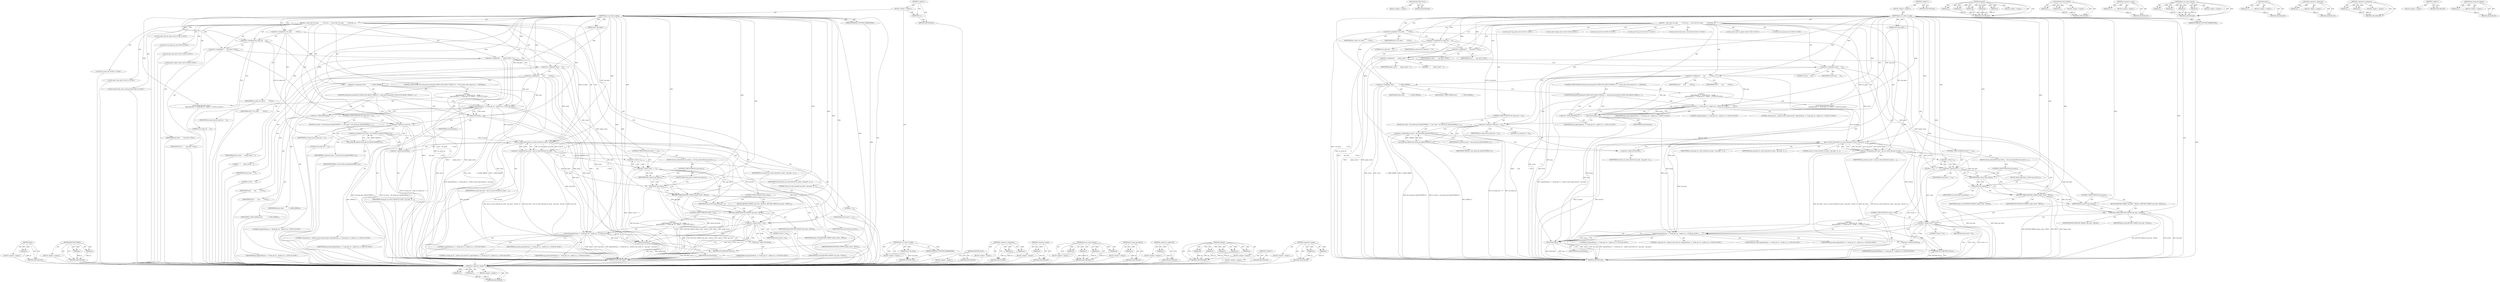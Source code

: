 digraph "&lt;operator&gt;.equals" {
vulnerable_154 [label=<(METHOD,&lt;operator&gt;.equals)>];
vulnerable_155 [label=<(PARAM,p1)>];
vulnerable_156 [label=<(PARAM,p2)>];
vulnerable_157 [label=<(BLOCK,&lt;empty&gt;,&lt;empty&gt;)>];
vulnerable_158 [label=<(METHOD_RETURN,ANY)>];
vulnerable_179 [label=<(METHOD,RETURN_NULL)>];
vulnerable_180 [label=<(BLOCK,&lt;empty&gt;,&lt;empty&gt;)>];
vulnerable_181 [label=<(METHOD_RETURN,ANY)>];
vulnerable_6 [label=<(METHOD,&lt;global&gt;)<SUB>1</SUB>>];
vulnerable_7 [label=<(BLOCK,&lt;empty&gt;,&lt;empty&gt;)<SUB>1</SUB>>];
vulnerable_8 [label=<(METHOD,get_icu_value_src_php)<SUB>1</SUB>>];
vulnerable_9 [label=<(PARAM,char* tag_name)<SUB>1</SUB>>];
vulnerable_10 [label=<(PARAM,INTERNAL_FUNCTION_PARAMETERS)<SUB>1</SUB>>];
vulnerable_11 [label=<(BLOCK,{
 
 	const char* loc_name        	= NULL;
	int...,{
 
 	const char* loc_name        	= NULL;
	int...)<SUB>2</SUB>>];
vulnerable_12 [label="<(LOCAL,const char* loc_name: char*)<SUB>4</SUB>>"];
vulnerable_13 [label=<(&lt;operator&gt;.assignment,* loc_name        	= NULL)<SUB>4</SUB>>];
vulnerable_14 [label=<(IDENTIFIER,loc_name,* loc_name        	= NULL)<SUB>4</SUB>>];
vulnerable_15 [label=<(IDENTIFIER,NULL,* loc_name        	= NULL)<SUB>4</SUB>>];
vulnerable_16 [label="<(LOCAL,int loc_name_len: int)<SUB>5</SUB>>"];
vulnerable_17 [label=<(&lt;operator&gt;.assignment,loc_name_len    	= 0)<SUB>5</SUB>>];
vulnerable_18 [label=<(IDENTIFIER,loc_name_len,loc_name_len    	= 0)<SUB>5</SUB>>];
vulnerable_19 [label=<(LITERAL,0,loc_name_len    	= 0)<SUB>5</SUB>>];
vulnerable_20 [label="<(LOCAL,char* tag_value: char*)<SUB>7</SUB>>"];
vulnerable_21 [label=<(&lt;operator&gt;.assignment,*       tag_value		= NULL)<SUB>7</SUB>>];
vulnerable_22 [label=<(IDENTIFIER,tag_value,*       tag_value		= NULL)<SUB>7</SUB>>];
vulnerable_23 [label=<(IDENTIFIER,NULL,*       tag_value		= NULL)<SUB>7</SUB>>];
vulnerable_24 [label="<(LOCAL,char* empty_result: char*)<SUB>8</SUB>>"];
vulnerable_25 [label=<(&lt;operator&gt;.assignment,*       empty_result	= &quot;&quot;)<SUB>8</SUB>>];
vulnerable_26 [label=<(IDENTIFIER,empty_result,*       empty_result	= &quot;&quot;)<SUB>8</SUB>>];
vulnerable_27 [label=<(LITERAL,&quot;&quot;,*       empty_result	= &quot;&quot;)<SUB>8</SUB>>];
vulnerable_28 [label="<(LOCAL,int result: int)<SUB>10</SUB>>"];
vulnerable_29 [label=<(&lt;operator&gt;.assignment,result    		= 0)<SUB>10</SUB>>];
vulnerable_30 [label=<(IDENTIFIER,result,result    		= 0)<SUB>10</SUB>>];
vulnerable_31 [label=<(LITERAL,0,result    		= 0)<SUB>10</SUB>>];
vulnerable_32 [label="<(LOCAL,char* msg: char*)<SUB>11</SUB>>"];
vulnerable_33 [label=<(&lt;operator&gt;.assignment,*       msg        		= NULL)<SUB>11</SUB>>];
vulnerable_34 [label=<(IDENTIFIER,msg,*       msg        		= NULL)<SUB>11</SUB>>];
vulnerable_35 [label=<(IDENTIFIER,NULL,*       msg        		= NULL)<SUB>11</SUB>>];
vulnerable_36 [label="<(LOCAL,UErrorCode status: UErrorCode)<SUB>13</SUB>>"];
vulnerable_37 [label=<(&lt;operator&gt;.assignment,status          	= U_ZERO_ERROR)<SUB>13</SUB>>];
vulnerable_38 [label=<(IDENTIFIER,status,status          	= U_ZERO_ERROR)<SUB>13</SUB>>];
vulnerable_39 [label=<(IDENTIFIER,U_ZERO_ERROR,status          	= U_ZERO_ERROR)<SUB>13</SUB>>];
vulnerable_40 [label=<(CONTROL_STRUCTURE,IF,if (zend_parse_parameters( ZEND_NUM_ARGS() TSRMLS_CC, &quot;s&quot;,
	&amp;loc_name ,&amp;loc_name_len ) == FAILURE))<SUB>17</SUB>>];
vulnerable_41 [label=<(UNKNOWN,zend_parse_parameters( ZEND_NUM_ARGS() TSRMLS_C...,zend_parse_parameters( ZEND_NUM_ARGS() TSRMLS_C...)<SUB>17</SUB>>];
vulnerable_42 [label="<(BLOCK,{
		spprintf(&amp;msg , 0, &quot;locale_get_%s : unable ...,{
		spprintf(&amp;msg , 0, &quot;locale_get_%s : unable ...)<SUB>18</SUB>>"];
vulnerable_43 [label="<(spprintf,spprintf(&amp;msg , 0, &quot;locale_get_%s : unable to p...)<SUB>19</SUB>>"];
vulnerable_44 [label=<(&lt;operator&gt;.addressOf,&amp;msg)<SUB>19</SUB>>];
vulnerable_45 [label="<(IDENTIFIER,msg,spprintf(&amp;msg , 0, &quot;locale_get_%s : unable to p...)<SUB>19</SUB>>"];
vulnerable_46 [label="<(LITERAL,0,spprintf(&amp;msg , 0, &quot;locale_get_%s : unable to p...)<SUB>19</SUB>>"];
vulnerable_47 [label="<(LITERAL,&quot;locale_get_%s : unable to parse input params&quot;,spprintf(&amp;msg , 0, &quot;locale_get_%s : unable to p...)<SUB>19</SUB>>"];
vulnerable_48 [label="<(IDENTIFIER,tag_name,spprintf(&amp;msg , 0, &quot;locale_get_%s : unable to p...)<SUB>19</SUB>>"];
vulnerable_49 [label=<(efree,efree(msg))<SUB>21</SUB>>];
vulnerable_50 [label=<(IDENTIFIER,msg,efree(msg))<SUB>21</SUB>>];
vulnerable_51 [label="<(IDENTIFIER,RETURN_FALSE,{
		spprintf(&amp;msg , 0, &quot;locale_get_%s : unable ...)<SUB>23</SUB>>"];
vulnerable_52 [label=<(CONTROL_STRUCTURE,IF,if (loc_name_len == 0))<SUB>26</SUB>>];
vulnerable_53 [label=<(&lt;operator&gt;.equals,loc_name_len == 0)<SUB>26</SUB>>];
vulnerable_54 [label=<(IDENTIFIER,loc_name_len,loc_name_len == 0)<SUB>26</SUB>>];
vulnerable_55 [label=<(LITERAL,0,loc_name_len == 0)<SUB>26</SUB>>];
vulnerable_56 [label=<(BLOCK,{
		loc_name = intl_locale_get_default(TSRMLS_C...,{
		loc_name = intl_locale_get_default(TSRMLS_C...)<SUB>26</SUB>>];
vulnerable_57 [label=<(&lt;operator&gt;.assignment,loc_name = intl_locale_get_default(TSRMLS_C))<SUB>27</SUB>>];
vulnerable_58 [label=<(IDENTIFIER,loc_name,loc_name = intl_locale_get_default(TSRMLS_C))<SUB>27</SUB>>];
vulnerable_59 [label=<(intl_locale_get_default,intl_locale_get_default(TSRMLS_C))<SUB>27</SUB>>];
vulnerable_60 [label=<(IDENTIFIER,TSRMLS_C,intl_locale_get_default(TSRMLS_C))<SUB>27</SUB>>];
vulnerable_61 [label=<(&lt;operator&gt;.assignment,tag_value = get_icu_value_internal( loc_name , ...)<SUB>31</SUB>>];
vulnerable_62 [label=<(IDENTIFIER,tag_value,tag_value = get_icu_value_internal( loc_name , ...)<SUB>31</SUB>>];
vulnerable_63 [label=<(get_icu_value_internal,get_icu_value_internal( loc_name , tag_name , &amp;...)<SUB>31</SUB>>];
vulnerable_64 [label=<(IDENTIFIER,loc_name,get_icu_value_internal( loc_name , tag_name , &amp;...)<SUB>31</SUB>>];
vulnerable_65 [label=<(IDENTIFIER,tag_name,get_icu_value_internal( loc_name , tag_name , &amp;...)<SUB>31</SUB>>];
vulnerable_66 [label=<(&lt;operator&gt;.addressOf,&amp;result)<SUB>31</SUB>>];
vulnerable_67 [label=<(IDENTIFIER,result,get_icu_value_internal( loc_name , tag_name , &amp;...)<SUB>31</SUB>>];
vulnerable_68 [label=<(LITERAL,0,get_icu_value_internal( loc_name , tag_name , &amp;...)<SUB>31</SUB>>];
vulnerable_69 [label=<(CONTROL_STRUCTURE,IF,if (result == -1))<SUB>34</SUB>>];
vulnerable_70 [label=<(&lt;operator&gt;.equals,result == -1)<SUB>34</SUB>>];
vulnerable_71 [label=<(IDENTIFIER,result,result == -1)<SUB>34</SUB>>];
vulnerable_72 [label=<(&lt;operator&gt;.minus,-1)<SUB>34</SUB>>];
vulnerable_73 [label=<(LITERAL,1,-1)<SUB>34</SUB>>];
vulnerable_74 [label=<(BLOCK,{
		if( tag_value){
			efree( tag_value);
		}
	...,{
		if( tag_value){
			efree( tag_value);
		}
	...)<SUB>34</SUB>>];
vulnerable_75 [label=<(CONTROL_STRUCTURE,IF,if (tag_value))<SUB>35</SUB>>];
vulnerable_76 [label=<(IDENTIFIER,tag_value,if (tag_value))<SUB>35</SUB>>];
vulnerable_77 [label=<(BLOCK,{
			efree( tag_value);
		},{
			efree( tag_value);
		})<SUB>35</SUB>>];
vulnerable_78 [label=<(efree,efree( tag_value))<SUB>36</SUB>>];
vulnerable_79 [label=<(IDENTIFIER,tag_value,efree( tag_value))<SUB>36</SUB>>];
vulnerable_80 [label=<(RETURN_STRING,RETURN_STRING( empty_result , TRUE))<SUB>38</SUB>>];
vulnerable_81 [label=<(IDENTIFIER,empty_result,RETURN_STRING( empty_result , TRUE))<SUB>38</SUB>>];
vulnerable_82 [label=<(IDENTIFIER,TRUE,RETURN_STRING( empty_result , TRUE))<SUB>38</SUB>>];
vulnerable_83 [label=<(CONTROL_STRUCTURE,IF,if (tag_value))<SUB>42</SUB>>];
vulnerable_84 [label=<(IDENTIFIER,tag_value,if (tag_value))<SUB>42</SUB>>];
vulnerable_85 [label=<(BLOCK,{
		RETURN_STRING( tag_value , FALSE);
	},{
		RETURN_STRING( tag_value , FALSE);
	})<SUB>42</SUB>>];
vulnerable_86 [label=<(RETURN_STRING,RETURN_STRING( tag_value , FALSE))<SUB>43</SUB>>];
vulnerable_87 [label=<(IDENTIFIER,tag_value,RETURN_STRING( tag_value , FALSE))<SUB>43</SUB>>];
vulnerable_88 [label=<(IDENTIFIER,FALSE,RETURN_STRING( tag_value , FALSE))<SUB>43</SUB>>];
vulnerable_89 [label=<(CONTROL_STRUCTURE,IF,if (result ==0))<SUB>47</SUB>>];
vulnerable_90 [label=<(&lt;operator&gt;.equals,result ==0)<SUB>47</SUB>>];
vulnerable_91 [label=<(IDENTIFIER,result,result ==0)<SUB>47</SUB>>];
vulnerable_92 [label=<(LITERAL,0,result ==0)<SUB>47</SUB>>];
vulnerable_93 [label="<(BLOCK,{
		spprintf(&amp;msg , 0, &quot;locale_get_%s : unable ...,{
		spprintf(&amp;msg , 0, &quot;locale_get_%s : unable ...)<SUB>47</SUB>>"];
vulnerable_94 [label="<(spprintf,spprintf(&amp;msg , 0, &quot;locale_get_%s : unable to g...)<SUB>48</SUB>>"];
vulnerable_95 [label=<(&lt;operator&gt;.addressOf,&amp;msg)<SUB>48</SUB>>];
vulnerable_96 [label="<(IDENTIFIER,msg,spprintf(&amp;msg , 0, &quot;locale_get_%s : unable to g...)<SUB>48</SUB>>"];
vulnerable_97 [label="<(LITERAL,0,spprintf(&amp;msg , 0, &quot;locale_get_%s : unable to g...)<SUB>48</SUB>>"];
vulnerable_98 [label="<(LITERAL,&quot;locale_get_%s : unable to get locale %s&quot;,spprintf(&amp;msg , 0, &quot;locale_get_%s : unable to g...)<SUB>48</SUB>>"];
vulnerable_99 [label="<(IDENTIFIER,tag_name,spprintf(&amp;msg , 0, &quot;locale_get_%s : unable to g...)<SUB>48</SUB>>"];
vulnerable_100 [label="<(IDENTIFIER,tag_name,spprintf(&amp;msg , 0, &quot;locale_get_%s : unable to g...)<SUB>48</SUB>>"];
vulnerable_101 [label=<(efree,efree(msg))<SUB>50</SUB>>];
vulnerable_102 [label=<(IDENTIFIER,msg,efree(msg))<SUB>50</SUB>>];
vulnerable_103 [label=<(RETURN_NULL,RETURN_NULL())<SUB>51</SUB>>];
vulnerable_104 [label=<(METHOD_RETURN,void)<SUB>1</SUB>>];
vulnerable_106 [label=<(METHOD_RETURN,ANY)<SUB>1</SUB>>];
vulnerable_138 [label=<(METHOD,spprintf)>];
vulnerable_139 [label=<(PARAM,p1)>];
vulnerable_140 [label=<(PARAM,p2)>];
vulnerable_141 [label=<(PARAM,p3)>];
vulnerable_142 [label=<(PARAM,p4)>];
vulnerable_143 [label=<(PARAM,p5)>];
vulnerable_144 [label=<(BLOCK,&lt;empty&gt;,&lt;empty&gt;)>];
vulnerable_145 [label=<(METHOD_RETURN,ANY)>];
vulnerable_174 [label=<(METHOD,RETURN_STRING)>];
vulnerable_175 [label=<(PARAM,p1)>];
vulnerable_176 [label=<(PARAM,p2)>];
vulnerable_177 [label=<(BLOCK,&lt;empty&gt;,&lt;empty&gt;)>];
vulnerable_178 [label=<(METHOD_RETURN,ANY)>];
vulnerable_170 [label=<(METHOD,&lt;operator&gt;.minus)>];
vulnerable_171 [label=<(PARAM,p1)>];
vulnerable_172 [label=<(BLOCK,&lt;empty&gt;,&lt;empty&gt;)>];
vulnerable_173 [label=<(METHOD_RETURN,ANY)>];
vulnerable_163 [label=<(METHOD,get_icu_value_internal)>];
vulnerable_164 [label=<(PARAM,p1)>];
vulnerable_165 [label=<(PARAM,p2)>];
vulnerable_166 [label=<(PARAM,p3)>];
vulnerable_167 [label=<(PARAM,p4)>];
vulnerable_168 [label=<(BLOCK,&lt;empty&gt;,&lt;empty&gt;)>];
vulnerable_169 [label=<(METHOD_RETURN,ANY)>];
vulnerable_150 [label=<(METHOD,efree)>];
vulnerable_151 [label=<(PARAM,p1)>];
vulnerable_152 [label=<(BLOCK,&lt;empty&gt;,&lt;empty&gt;)>];
vulnerable_153 [label=<(METHOD_RETURN,ANY)>];
vulnerable_146 [label=<(METHOD,&lt;operator&gt;.addressOf)>];
vulnerable_147 [label=<(PARAM,p1)>];
vulnerable_148 [label=<(BLOCK,&lt;empty&gt;,&lt;empty&gt;)>];
vulnerable_149 [label=<(METHOD_RETURN,ANY)>];
vulnerable_133 [label=<(METHOD,&lt;operator&gt;.assignment)>];
vulnerable_134 [label=<(PARAM,p1)>];
vulnerable_135 [label=<(PARAM,p2)>];
vulnerable_136 [label=<(BLOCK,&lt;empty&gt;,&lt;empty&gt;)>];
vulnerable_137 [label=<(METHOD_RETURN,ANY)>];
vulnerable_127 [label=<(METHOD,&lt;global&gt;)<SUB>1</SUB>>];
vulnerable_128 [label=<(BLOCK,&lt;empty&gt;,&lt;empty&gt;)>];
vulnerable_129 [label=<(METHOD_RETURN,ANY)>];
vulnerable_159 [label=<(METHOD,intl_locale_get_default)>];
vulnerable_160 [label=<(PARAM,p1)>];
vulnerable_161 [label=<(BLOCK,&lt;empty&gt;,&lt;empty&gt;)>];
vulnerable_162 [label=<(METHOD_RETURN,ANY)>];
fixed_157 [label=<(METHOD,efree)>];
fixed_158 [label=<(PARAM,p1)>];
fixed_159 [label=<(BLOCK,&lt;empty&gt;,&lt;empty&gt;)>];
fixed_160 [label=<(METHOD_RETURN,ANY)>];
fixed_181 [label=<(METHOD,RETURN_STRING)>];
fixed_182 [label=<(PARAM,p1)>];
fixed_183 [label=<(PARAM,p2)>];
fixed_184 [label=<(BLOCK,&lt;empty&gt;,&lt;empty&gt;)>];
fixed_185 [label=<(METHOD_RETURN,ANY)>];
fixed_6 [label=<(METHOD,&lt;global&gt;)<SUB>1</SUB>>];
fixed_7 [label=<(BLOCK,&lt;empty&gt;,&lt;empty&gt;)<SUB>1</SUB>>];
fixed_8 [label=<(METHOD,get_icu_value_src_php)<SUB>1</SUB>>];
fixed_9 [label=<(PARAM,char* tag_name)<SUB>1</SUB>>];
fixed_10 [label=<(PARAM,INTERNAL_FUNCTION_PARAMETERS)<SUB>1</SUB>>];
fixed_11 [label=<(BLOCK,&lt;empty&gt;,&lt;empty&gt;)>];
fixed_12 [label=<(METHOD_RETURN,void)<SUB>1</SUB>>];
fixed_14 [label=<(UNKNOWN,),))<SUB>1</SUB>>];
fixed_15 [label=<(METHOD,get_icu_value_src_php)<SUB>2</SUB>>];
fixed_16 [label=<(PARAM,char* tag_name)<SUB>2</SUB>>];
fixed_17 [label=<(PARAM,INTERNAL_FUNCTION_PARAMETERS)<SUB>2</SUB>>];
fixed_18 [label=<(BLOCK,{
 
 	const char* loc_name        	= NULL;
	int...,{
 
 	const char* loc_name        	= NULL;
	int...)<SUB>3</SUB>>];
fixed_19 [label="<(LOCAL,const char* loc_name: char*)<SUB>5</SUB>>"];
fixed_20 [label=<(&lt;operator&gt;.assignment,* loc_name        	= NULL)<SUB>5</SUB>>];
fixed_21 [label=<(IDENTIFIER,loc_name,* loc_name        	= NULL)<SUB>5</SUB>>];
fixed_22 [label=<(IDENTIFIER,NULL,* loc_name        	= NULL)<SUB>5</SUB>>];
fixed_23 [label="<(LOCAL,int loc_name_len: int)<SUB>6</SUB>>"];
fixed_24 [label=<(&lt;operator&gt;.assignment,loc_name_len    	= 0)<SUB>6</SUB>>];
fixed_25 [label=<(IDENTIFIER,loc_name_len,loc_name_len    	= 0)<SUB>6</SUB>>];
fixed_26 [label=<(LITERAL,0,loc_name_len    	= 0)<SUB>6</SUB>>];
fixed_27 [label="<(LOCAL,char* tag_value: char*)<SUB>8</SUB>>"];
fixed_28 [label=<(&lt;operator&gt;.assignment,*       tag_value		= NULL)<SUB>8</SUB>>];
fixed_29 [label=<(IDENTIFIER,tag_value,*       tag_value		= NULL)<SUB>8</SUB>>];
fixed_30 [label=<(IDENTIFIER,NULL,*       tag_value		= NULL)<SUB>8</SUB>>];
fixed_31 [label="<(LOCAL,char* empty_result: char*)<SUB>9</SUB>>"];
fixed_32 [label=<(&lt;operator&gt;.assignment,*       empty_result	= &quot;&quot;)<SUB>9</SUB>>];
fixed_33 [label=<(IDENTIFIER,empty_result,*       empty_result	= &quot;&quot;)<SUB>9</SUB>>];
fixed_34 [label=<(LITERAL,&quot;&quot;,*       empty_result	= &quot;&quot;)<SUB>9</SUB>>];
fixed_35 [label="<(LOCAL,int result: int)<SUB>11</SUB>>"];
fixed_36 [label=<(&lt;operator&gt;.assignment,result    		= 0)<SUB>11</SUB>>];
fixed_37 [label=<(IDENTIFIER,result,result    		= 0)<SUB>11</SUB>>];
fixed_38 [label=<(LITERAL,0,result    		= 0)<SUB>11</SUB>>];
fixed_39 [label="<(LOCAL,char* msg: char*)<SUB>12</SUB>>"];
fixed_40 [label=<(&lt;operator&gt;.assignment,*       msg        		= NULL)<SUB>12</SUB>>];
fixed_41 [label=<(IDENTIFIER,msg,*       msg        		= NULL)<SUB>12</SUB>>];
fixed_42 [label=<(IDENTIFIER,NULL,*       msg        		= NULL)<SUB>12</SUB>>];
fixed_43 [label="<(LOCAL,UErrorCode status: UErrorCode)<SUB>14</SUB>>"];
fixed_44 [label=<(&lt;operator&gt;.assignment,status          	= U_ZERO_ERROR)<SUB>14</SUB>>];
fixed_45 [label=<(IDENTIFIER,status,status          	= U_ZERO_ERROR)<SUB>14</SUB>>];
fixed_46 [label=<(IDENTIFIER,U_ZERO_ERROR,status          	= U_ZERO_ERROR)<SUB>14</SUB>>];
fixed_47 [label=<(CONTROL_STRUCTURE,IF,if (zend_parse_parameters( ZEND_NUM_ARGS() TSRMLS_CC, &quot;s&quot;,
	&amp;loc_name ,&amp;loc_name_len ) == FAILURE))<SUB>18</SUB>>];
fixed_48 [label=<(UNKNOWN,zend_parse_parameters( ZEND_NUM_ARGS() TSRMLS_C...,zend_parse_parameters( ZEND_NUM_ARGS() TSRMLS_C...)<SUB>18</SUB>>];
fixed_49 [label="<(BLOCK,{
		spprintf(&amp;msg , 0, &quot;locale_get_%s : unable ...,{
		spprintf(&amp;msg , 0, &quot;locale_get_%s : unable ...)<SUB>19</SUB>>"];
fixed_50 [label="<(spprintf,spprintf(&amp;msg , 0, &quot;locale_get_%s : unable to p...)<SUB>20</SUB>>"];
fixed_51 [label=<(&lt;operator&gt;.addressOf,&amp;msg)<SUB>20</SUB>>];
fixed_52 [label="<(IDENTIFIER,msg,spprintf(&amp;msg , 0, &quot;locale_get_%s : unable to p...)<SUB>20</SUB>>"];
fixed_53 [label="<(LITERAL,0,spprintf(&amp;msg , 0, &quot;locale_get_%s : unable to p...)<SUB>20</SUB>>"];
fixed_54 [label="<(LITERAL,&quot;locale_get_%s : unable to parse input params&quot;,spprintf(&amp;msg , 0, &quot;locale_get_%s : unable to p...)<SUB>20</SUB>>"];
fixed_55 [label="<(IDENTIFIER,tag_name,spprintf(&amp;msg , 0, &quot;locale_get_%s : unable to p...)<SUB>20</SUB>>"];
fixed_56 [label=<(efree,efree(msg))<SUB>22</SUB>>];
fixed_57 [label=<(IDENTIFIER,msg,efree(msg))<SUB>22</SUB>>];
fixed_58 [label="<(IDENTIFIER,RETURN_FALSE,{
		spprintf(&amp;msg , 0, &quot;locale_get_%s : unable ...)<SUB>24</SUB>>"];
fixed_59 [label=<(CONTROL_STRUCTURE,IF,if (loc_name_len == 0))<SUB>27</SUB>>];
fixed_60 [label=<(&lt;operator&gt;.equals,loc_name_len == 0)<SUB>27</SUB>>];
fixed_61 [label=<(IDENTIFIER,loc_name_len,loc_name_len == 0)<SUB>27</SUB>>];
fixed_62 [label=<(LITERAL,0,loc_name_len == 0)<SUB>27</SUB>>];
fixed_63 [label=<(BLOCK,{
		loc_name = intl_locale_get_default(TSRMLS_C...,{
		loc_name = intl_locale_get_default(TSRMLS_C...)<SUB>27</SUB>>];
fixed_64 [label=<(&lt;operator&gt;.assignment,loc_name = intl_locale_get_default(TSRMLS_C))<SUB>28</SUB>>];
fixed_65 [label=<(IDENTIFIER,loc_name,loc_name = intl_locale_get_default(TSRMLS_C))<SUB>28</SUB>>];
fixed_66 [label=<(intl_locale_get_default,intl_locale_get_default(TSRMLS_C))<SUB>28</SUB>>];
fixed_67 [label=<(IDENTIFIER,TSRMLS_C,intl_locale_get_default(TSRMLS_C))<SUB>28</SUB>>];
fixed_68 [label=<(&lt;operator&gt;.assignment,tag_value = get_icu_value_internal( loc_name , ...)<SUB>32</SUB>>];
fixed_69 [label=<(IDENTIFIER,tag_value,tag_value = get_icu_value_internal( loc_name , ...)<SUB>32</SUB>>];
fixed_70 [label=<(get_icu_value_internal,get_icu_value_internal( loc_name , tag_name , &amp;...)<SUB>32</SUB>>];
fixed_71 [label=<(IDENTIFIER,loc_name,get_icu_value_internal( loc_name , tag_name , &amp;...)<SUB>32</SUB>>];
fixed_72 [label=<(IDENTIFIER,tag_name,get_icu_value_internal( loc_name , tag_name , &amp;...)<SUB>32</SUB>>];
fixed_73 [label=<(&lt;operator&gt;.addressOf,&amp;result)<SUB>32</SUB>>];
fixed_74 [label=<(IDENTIFIER,result,get_icu_value_internal( loc_name , tag_name , &amp;...)<SUB>32</SUB>>];
fixed_75 [label=<(LITERAL,0,get_icu_value_internal( loc_name , tag_name , &amp;...)<SUB>32</SUB>>];
fixed_76 [label=<(CONTROL_STRUCTURE,IF,if (result == -1))<SUB>35</SUB>>];
fixed_77 [label=<(&lt;operator&gt;.equals,result == -1)<SUB>35</SUB>>];
fixed_78 [label=<(IDENTIFIER,result,result == -1)<SUB>35</SUB>>];
fixed_79 [label=<(&lt;operator&gt;.minus,-1)<SUB>35</SUB>>];
fixed_80 [label=<(LITERAL,1,-1)<SUB>35</SUB>>];
fixed_81 [label=<(BLOCK,{
		if( tag_value){
			efree( tag_value);
		}
	...,{
		if( tag_value){
			efree( tag_value);
		}
	...)<SUB>35</SUB>>];
fixed_82 [label=<(CONTROL_STRUCTURE,IF,if (tag_value))<SUB>36</SUB>>];
fixed_83 [label=<(IDENTIFIER,tag_value,if (tag_value))<SUB>36</SUB>>];
fixed_84 [label=<(BLOCK,{
			efree( tag_value);
		},{
			efree( tag_value);
		})<SUB>36</SUB>>];
fixed_85 [label=<(efree,efree( tag_value))<SUB>37</SUB>>];
fixed_86 [label=<(IDENTIFIER,tag_value,efree( tag_value))<SUB>37</SUB>>];
fixed_87 [label=<(RETURN_STRING,RETURN_STRING( empty_result , TRUE))<SUB>39</SUB>>];
fixed_88 [label=<(IDENTIFIER,empty_result,RETURN_STRING( empty_result , TRUE))<SUB>39</SUB>>];
fixed_89 [label=<(IDENTIFIER,TRUE,RETURN_STRING( empty_result , TRUE))<SUB>39</SUB>>];
fixed_90 [label=<(CONTROL_STRUCTURE,IF,if (tag_value))<SUB>43</SUB>>];
fixed_91 [label=<(IDENTIFIER,tag_value,if (tag_value))<SUB>43</SUB>>];
fixed_92 [label=<(BLOCK,{
		RETURN_STRING( tag_value , FALSE);
	},{
		RETURN_STRING( tag_value , FALSE);
	})<SUB>43</SUB>>];
fixed_93 [label=<(RETURN_STRING,RETURN_STRING( tag_value , FALSE))<SUB>44</SUB>>];
fixed_94 [label=<(IDENTIFIER,tag_value,RETURN_STRING( tag_value , FALSE))<SUB>44</SUB>>];
fixed_95 [label=<(IDENTIFIER,FALSE,RETURN_STRING( tag_value , FALSE))<SUB>44</SUB>>];
fixed_96 [label=<(CONTROL_STRUCTURE,IF,if (result ==0))<SUB>48</SUB>>];
fixed_97 [label=<(&lt;operator&gt;.equals,result ==0)<SUB>48</SUB>>];
fixed_98 [label=<(IDENTIFIER,result,result ==0)<SUB>48</SUB>>];
fixed_99 [label=<(LITERAL,0,result ==0)<SUB>48</SUB>>];
fixed_100 [label="<(BLOCK,{
		spprintf(&amp;msg , 0, &quot;locale_get_%s : unable ...,{
		spprintf(&amp;msg , 0, &quot;locale_get_%s : unable ...)<SUB>48</SUB>>"];
fixed_101 [label="<(spprintf,spprintf(&amp;msg , 0, &quot;locale_get_%s : unable to g...)<SUB>49</SUB>>"];
fixed_102 [label=<(&lt;operator&gt;.addressOf,&amp;msg)<SUB>49</SUB>>];
fixed_103 [label="<(IDENTIFIER,msg,spprintf(&amp;msg , 0, &quot;locale_get_%s : unable to g...)<SUB>49</SUB>>"];
fixed_104 [label="<(LITERAL,0,spprintf(&amp;msg , 0, &quot;locale_get_%s : unable to g...)<SUB>49</SUB>>"];
fixed_105 [label="<(LITERAL,&quot;locale_get_%s : unable to get locale %s&quot;,spprintf(&amp;msg , 0, &quot;locale_get_%s : unable to g...)<SUB>49</SUB>>"];
fixed_106 [label="<(IDENTIFIER,tag_name,spprintf(&amp;msg , 0, &quot;locale_get_%s : unable to g...)<SUB>49</SUB>>"];
fixed_107 [label="<(IDENTIFIER,tag_name,spprintf(&amp;msg , 0, &quot;locale_get_%s : unable to g...)<SUB>49</SUB>>"];
fixed_108 [label=<(efree,efree(msg))<SUB>51</SUB>>];
fixed_109 [label=<(IDENTIFIER,msg,efree(msg))<SUB>51</SUB>>];
fixed_110 [label=<(RETURN_NULL,RETURN_NULL())<SUB>52</SUB>>];
fixed_111 [label=<(METHOD_RETURN,void)<SUB>2</SUB>>];
fixed_113 [label=<(METHOD_RETURN,ANY)<SUB>1</SUB>>];
fixed_186 [label=<(METHOD,RETURN_NULL)>];
fixed_187 [label=<(BLOCK,&lt;empty&gt;,&lt;empty&gt;)>];
fixed_188 [label=<(METHOD_RETURN,ANY)>];
fixed_140 [label=<(METHOD,&lt;operator&gt;.assignment)>];
fixed_141 [label=<(PARAM,p1)>];
fixed_142 [label=<(PARAM,p2)>];
fixed_143 [label=<(BLOCK,&lt;empty&gt;,&lt;empty&gt;)>];
fixed_144 [label=<(METHOD_RETURN,ANY)>];
fixed_177 [label=<(METHOD,&lt;operator&gt;.minus)>];
fixed_178 [label=<(PARAM,p1)>];
fixed_179 [label=<(BLOCK,&lt;empty&gt;,&lt;empty&gt;)>];
fixed_180 [label=<(METHOD_RETURN,ANY)>];
fixed_170 [label=<(METHOD,get_icu_value_internal)>];
fixed_171 [label=<(PARAM,p1)>];
fixed_172 [label=<(PARAM,p2)>];
fixed_173 [label=<(PARAM,p3)>];
fixed_174 [label=<(PARAM,p4)>];
fixed_175 [label=<(BLOCK,&lt;empty&gt;,&lt;empty&gt;)>];
fixed_176 [label=<(METHOD_RETURN,ANY)>];
fixed_166 [label=<(METHOD,intl_locale_get_default)>];
fixed_167 [label=<(PARAM,p1)>];
fixed_168 [label=<(BLOCK,&lt;empty&gt;,&lt;empty&gt;)>];
fixed_169 [label=<(METHOD_RETURN,ANY)>];
fixed_153 [label=<(METHOD,&lt;operator&gt;.addressOf)>];
fixed_154 [label=<(PARAM,p1)>];
fixed_155 [label=<(BLOCK,&lt;empty&gt;,&lt;empty&gt;)>];
fixed_156 [label=<(METHOD_RETURN,ANY)>];
fixed_145 [label=<(METHOD,spprintf)>];
fixed_146 [label=<(PARAM,p1)>];
fixed_147 [label=<(PARAM,p2)>];
fixed_148 [label=<(PARAM,p3)>];
fixed_149 [label=<(PARAM,p4)>];
fixed_150 [label=<(PARAM,p5)>];
fixed_151 [label=<(BLOCK,&lt;empty&gt;,&lt;empty&gt;)>];
fixed_152 [label=<(METHOD_RETURN,ANY)>];
fixed_134 [label=<(METHOD,&lt;global&gt;)<SUB>1</SUB>>];
fixed_135 [label=<(BLOCK,&lt;empty&gt;,&lt;empty&gt;)>];
fixed_136 [label=<(METHOD_RETURN,ANY)>];
fixed_161 [label=<(METHOD,&lt;operator&gt;.equals)>];
fixed_162 [label=<(PARAM,p1)>];
fixed_163 [label=<(PARAM,p2)>];
fixed_164 [label=<(BLOCK,&lt;empty&gt;,&lt;empty&gt;)>];
fixed_165 [label=<(METHOD_RETURN,ANY)>];
vulnerable_154 -> vulnerable_155  [key=0, label="AST: "];
vulnerable_154 -> vulnerable_155  [key=1, label="DDG: "];
vulnerable_154 -> vulnerable_157  [key=0, label="AST: "];
vulnerable_154 -> vulnerable_156  [key=0, label="AST: "];
vulnerable_154 -> vulnerable_156  [key=1, label="DDG: "];
vulnerable_154 -> vulnerable_158  [key=0, label="AST: "];
vulnerable_154 -> vulnerable_158  [key=1, label="CFG: "];
vulnerable_155 -> vulnerable_158  [key=0, label="DDG: p1"];
vulnerable_156 -> vulnerable_158  [key=0, label="DDG: p2"];
vulnerable_179 -> vulnerable_180  [key=0, label="AST: "];
vulnerable_179 -> vulnerable_181  [key=0, label="AST: "];
vulnerable_179 -> vulnerable_181  [key=1, label="CFG: "];
vulnerable_6 -> vulnerable_7  [key=0, label="AST: "];
vulnerable_6 -> vulnerable_106  [key=0, label="AST: "];
vulnerable_6 -> vulnerable_106  [key=1, label="CFG: "];
vulnerable_7 -> vulnerable_8  [key=0, label="AST: "];
vulnerable_8 -> vulnerable_9  [key=0, label="AST: "];
vulnerable_8 -> vulnerable_9  [key=1, label="DDG: "];
vulnerable_8 -> vulnerable_10  [key=0, label="AST: "];
vulnerable_8 -> vulnerable_10  [key=1, label="DDG: "];
vulnerable_8 -> vulnerable_11  [key=0, label="AST: "];
vulnerable_8 -> vulnerable_104  [key=0, label="AST: "];
vulnerable_8 -> vulnerable_13  [key=0, label="CFG: "];
vulnerable_8 -> vulnerable_13  [key=1, label="DDG: "];
vulnerable_8 -> vulnerable_17  [key=0, label="DDG: "];
vulnerable_8 -> vulnerable_21  [key=0, label="DDG: "];
vulnerable_8 -> vulnerable_25  [key=0, label="DDG: "];
vulnerable_8 -> vulnerable_29  [key=0, label="DDG: "];
vulnerable_8 -> vulnerable_33  [key=0, label="DDG: "];
vulnerable_8 -> vulnerable_37  [key=0, label="DDG: "];
vulnerable_8 -> vulnerable_84  [key=0, label="DDG: "];
vulnerable_8 -> vulnerable_51  [key=0, label="DDG: "];
vulnerable_8 -> vulnerable_53  [key=0, label="DDG: "];
vulnerable_8 -> vulnerable_63  [key=0, label="DDG: "];
vulnerable_8 -> vulnerable_70  [key=0, label="DDG: "];
vulnerable_8 -> vulnerable_90  [key=0, label="DDG: "];
vulnerable_8 -> vulnerable_103  [key=0, label="DDG: "];
vulnerable_8 -> vulnerable_43  [key=0, label="DDG: "];
vulnerable_8 -> vulnerable_49  [key=0, label="DDG: "];
vulnerable_8 -> vulnerable_72  [key=0, label="DDG: "];
vulnerable_8 -> vulnerable_76  [key=0, label="DDG: "];
vulnerable_8 -> vulnerable_80  [key=0, label="DDG: "];
vulnerable_8 -> vulnerable_86  [key=0, label="DDG: "];
vulnerable_8 -> vulnerable_94  [key=0, label="DDG: "];
vulnerable_8 -> vulnerable_101  [key=0, label="DDG: "];
vulnerable_8 -> vulnerable_59  [key=0, label="DDG: "];
vulnerable_8 -> vulnerable_78  [key=0, label="DDG: "];
vulnerable_9 -> vulnerable_63  [key=0, label="DDG: tag_name"];
vulnerable_9 -> vulnerable_43  [key=0, label="DDG: tag_name"];
vulnerable_10 -> vulnerable_104  [key=0, label="DDG: "];
vulnerable_11 -> vulnerable_12  [key=0, label="AST: "];
vulnerable_11 -> vulnerable_13  [key=0, label="AST: "];
vulnerable_11 -> vulnerable_16  [key=0, label="AST: "];
vulnerable_11 -> vulnerable_17  [key=0, label="AST: "];
vulnerable_11 -> vulnerable_20  [key=0, label="AST: "];
vulnerable_11 -> vulnerable_21  [key=0, label="AST: "];
vulnerable_11 -> vulnerable_24  [key=0, label="AST: "];
vulnerable_11 -> vulnerable_25  [key=0, label="AST: "];
vulnerable_11 -> vulnerable_28  [key=0, label="AST: "];
vulnerable_11 -> vulnerable_29  [key=0, label="AST: "];
vulnerable_11 -> vulnerable_32  [key=0, label="AST: "];
vulnerable_11 -> vulnerable_33  [key=0, label="AST: "];
vulnerable_11 -> vulnerable_36  [key=0, label="AST: "];
vulnerable_11 -> vulnerable_37  [key=0, label="AST: "];
vulnerable_11 -> vulnerable_40  [key=0, label="AST: "];
vulnerable_11 -> vulnerable_52  [key=0, label="AST: "];
vulnerable_11 -> vulnerable_61  [key=0, label="AST: "];
vulnerable_11 -> vulnerable_69  [key=0, label="AST: "];
vulnerable_11 -> vulnerable_83  [key=0, label="AST: "];
vulnerable_11 -> vulnerable_89  [key=0, label="AST: "];
vulnerable_13 -> vulnerable_14  [key=0, label="AST: "];
vulnerable_13 -> vulnerable_15  [key=0, label="AST: "];
vulnerable_13 -> vulnerable_17  [key=0, label="CFG: "];
vulnerable_13 -> vulnerable_104  [key=0, label="DDG: * loc_name        	= NULL"];
vulnerable_13 -> vulnerable_63  [key=0, label="DDG: loc_name"];
vulnerable_17 -> vulnerable_18  [key=0, label="AST: "];
vulnerable_17 -> vulnerable_19  [key=0, label="AST: "];
vulnerable_17 -> vulnerable_21  [key=0, label="CFG: "];
vulnerable_17 -> vulnerable_104  [key=0, label="DDG: loc_name_len    	= 0"];
vulnerable_17 -> vulnerable_53  [key=0, label="DDG: loc_name_len"];
vulnerable_21 -> vulnerable_22  [key=0, label="AST: "];
vulnerable_21 -> vulnerable_23  [key=0, label="AST: "];
vulnerable_21 -> vulnerable_25  [key=0, label="CFG: "];
vulnerable_21 -> vulnerable_104  [key=0, label="DDG: *       tag_value		= NULL"];
vulnerable_25 -> vulnerable_26  [key=0, label="AST: "];
vulnerable_25 -> vulnerable_27  [key=0, label="AST: "];
vulnerable_25 -> vulnerable_29  [key=0, label="CFG: "];
vulnerable_25 -> vulnerable_104  [key=0, label="DDG: empty_result"];
vulnerable_25 -> vulnerable_104  [key=1, label="DDG: *       empty_result	= &quot;&quot;"];
vulnerable_25 -> vulnerable_80  [key=0, label="DDG: empty_result"];
vulnerable_29 -> vulnerable_30  [key=0, label="AST: "];
vulnerable_29 -> vulnerable_31  [key=0, label="AST: "];
vulnerable_29 -> vulnerable_33  [key=0, label="CFG: "];
vulnerable_29 -> vulnerable_104  [key=0, label="DDG: result    		= 0"];
vulnerable_29 -> vulnerable_63  [key=0, label="DDG: result"];
vulnerable_29 -> vulnerable_70  [key=0, label="DDG: result"];
vulnerable_33 -> vulnerable_34  [key=0, label="AST: "];
vulnerable_33 -> vulnerable_35  [key=0, label="AST: "];
vulnerable_33 -> vulnerable_37  [key=0, label="CFG: "];
vulnerable_33 -> vulnerable_104  [key=0, label="DDG: NULL"];
vulnerable_33 -> vulnerable_104  [key=1, label="DDG: *       msg        		= NULL"];
vulnerable_33 -> vulnerable_43  [key=0, label="DDG: msg"];
vulnerable_33 -> vulnerable_49  [key=0, label="DDG: msg"];
vulnerable_33 -> vulnerable_94  [key=0, label="DDG: msg"];
vulnerable_33 -> vulnerable_101  [key=0, label="DDG: msg"];
vulnerable_37 -> vulnerable_38  [key=0, label="AST: "];
vulnerable_37 -> vulnerable_39  [key=0, label="AST: "];
vulnerable_37 -> vulnerable_41  [key=0, label="CFG: "];
vulnerable_37 -> vulnerable_104  [key=0, label="DDG: status"];
vulnerable_37 -> vulnerable_104  [key=1, label="DDG: status          	= U_ZERO_ERROR"];
vulnerable_37 -> vulnerable_104  [key=2, label="DDG: U_ZERO_ERROR"];
vulnerable_40 -> vulnerable_41  [key=0, label="AST: "];
vulnerable_40 -> vulnerable_42  [key=0, label="AST: "];
vulnerable_41 -> vulnerable_44  [key=0, label="CFG: "];
vulnerable_41 -> vulnerable_44  [key=1, label="CDG: "];
vulnerable_41 -> vulnerable_53  [key=0, label="CFG: "];
vulnerable_41 -> vulnerable_49  [key=0, label="CDG: "];
vulnerable_41 -> vulnerable_43  [key=0, label="CDG: "];
vulnerable_42 -> vulnerable_43  [key=0, label="AST: "];
vulnerable_42 -> vulnerable_49  [key=0, label="AST: "];
vulnerable_42 -> vulnerable_51  [key=0, label="AST: "];
vulnerable_43 -> vulnerable_44  [key=0, label="AST: "];
vulnerable_43 -> vulnerable_46  [key=0, label="AST: "];
vulnerable_43 -> vulnerable_47  [key=0, label="AST: "];
vulnerable_43 -> vulnerable_48  [key=0, label="AST: "];
vulnerable_43 -> vulnerable_49  [key=0, label="CFG: "];
vulnerable_43 -> vulnerable_49  [key=1, label="DDG: &amp;msg"];
vulnerable_43 -> vulnerable_104  [key=0, label="DDG: spprintf(&amp;msg , 0, &quot;locale_get_%s : unable to parse input params&quot;, tag_name )"];
vulnerable_43 -> vulnerable_63  [key=0, label="DDG: tag_name"];
vulnerable_43 -> vulnerable_94  [key=0, label="DDG: &amp;msg"];
vulnerable_43 -> vulnerable_101  [key=0, label="DDG: &amp;msg"];
vulnerable_44 -> vulnerable_45  [key=0, label="AST: "];
vulnerable_44 -> vulnerable_43  [key=0, label="CFG: "];
vulnerable_49 -> vulnerable_50  [key=0, label="AST: "];
vulnerable_49 -> vulnerable_53  [key=0, label="CFG: "];
vulnerable_49 -> vulnerable_94  [key=0, label="DDG: msg"];
vulnerable_49 -> vulnerable_101  [key=0, label="DDG: msg"];
vulnerable_52 -> vulnerable_53  [key=0, label="AST: "];
vulnerable_52 -> vulnerable_56  [key=0, label="AST: "];
vulnerable_53 -> vulnerable_54  [key=0, label="AST: "];
vulnerable_53 -> vulnerable_55  [key=0, label="AST: "];
vulnerable_53 -> vulnerable_59  [key=0, label="CFG: "];
vulnerable_53 -> vulnerable_59  [key=1, label="CDG: "];
vulnerable_53 -> vulnerable_66  [key=0, label="CFG: "];
vulnerable_53 -> vulnerable_104  [key=0, label="DDG: loc_name_len"];
vulnerable_53 -> vulnerable_104  [key=1, label="DDG: loc_name_len == 0"];
vulnerable_53 -> vulnerable_57  [key=0, label="CDG: "];
vulnerable_56 -> vulnerable_57  [key=0, label="AST: "];
vulnerable_57 -> vulnerable_58  [key=0, label="AST: "];
vulnerable_57 -> vulnerable_59  [key=0, label="AST: "];
vulnerable_57 -> vulnerable_66  [key=0, label="CFG: "];
vulnerable_57 -> vulnerable_104  [key=0, label="DDG: intl_locale_get_default(TSRMLS_C)"];
vulnerable_57 -> vulnerable_104  [key=1, label="DDG: loc_name = intl_locale_get_default(TSRMLS_C)"];
vulnerable_57 -> vulnerable_63  [key=0, label="DDG: loc_name"];
vulnerable_59 -> vulnerable_60  [key=0, label="AST: "];
vulnerable_59 -> vulnerable_57  [key=0, label="CFG: "];
vulnerable_59 -> vulnerable_57  [key=1, label="DDG: TSRMLS_C"];
vulnerable_59 -> vulnerable_104  [key=0, label="DDG: TSRMLS_C"];
vulnerable_61 -> vulnerable_62  [key=0, label="AST: "];
vulnerable_61 -> vulnerable_63  [key=0, label="AST: "];
vulnerable_61 -> vulnerable_72  [key=0, label="CFG: "];
vulnerable_61 -> vulnerable_104  [key=0, label="DDG: tag_value"];
vulnerable_61 -> vulnerable_104  [key=1, label="DDG: get_icu_value_internal( loc_name , tag_name , &amp;result ,0)"];
vulnerable_61 -> vulnerable_104  [key=2, label="DDG: tag_value = get_icu_value_internal( loc_name , tag_name , &amp;result ,0)"];
vulnerable_61 -> vulnerable_86  [key=0, label="DDG: tag_value"];
vulnerable_61 -> vulnerable_78  [key=0, label="DDG: tag_value"];
vulnerable_63 -> vulnerable_64  [key=0, label="AST: "];
vulnerable_63 -> vulnerable_65  [key=0, label="AST: "];
vulnerable_63 -> vulnerable_66  [key=0, label="AST: "];
vulnerable_63 -> vulnerable_68  [key=0, label="AST: "];
vulnerable_63 -> vulnerable_61  [key=0, label="CFG: "];
vulnerable_63 -> vulnerable_61  [key=1, label="DDG: loc_name"];
vulnerable_63 -> vulnerable_61  [key=2, label="DDG: tag_name"];
vulnerable_63 -> vulnerable_61  [key=3, label="DDG: &amp;result"];
vulnerable_63 -> vulnerable_61  [key=4, label="DDG: 0"];
vulnerable_63 -> vulnerable_104  [key=0, label="DDG: loc_name"];
vulnerable_63 -> vulnerable_104  [key=1, label="DDG: &amp;result"];
vulnerable_63 -> vulnerable_70  [key=0, label="DDG: &amp;result"];
vulnerable_63 -> vulnerable_90  [key=0, label="DDG: &amp;result"];
vulnerable_63 -> vulnerable_94  [key=0, label="DDG: tag_name"];
vulnerable_66 -> vulnerable_67  [key=0, label="AST: "];
vulnerable_66 -> vulnerable_63  [key=0, label="CFG: "];
vulnerable_69 -> vulnerable_70  [key=0, label="AST: "];
vulnerable_69 -> vulnerable_74  [key=0, label="AST: "];
vulnerable_70 -> vulnerable_71  [key=0, label="AST: "];
vulnerable_70 -> vulnerable_72  [key=0, label="AST: "];
vulnerable_70 -> vulnerable_76  [key=0, label="CFG: "];
vulnerable_70 -> vulnerable_76  [key=1, label="CDG: "];
vulnerable_70 -> vulnerable_84  [key=0, label="CFG: "];
vulnerable_70 -> vulnerable_104  [key=0, label="DDG: -1"];
vulnerable_70 -> vulnerable_104  [key=1, label="DDG: result == -1"];
vulnerable_70 -> vulnerable_90  [key=0, label="DDG: result"];
vulnerable_70 -> vulnerable_80  [key=0, label="CDG: "];
vulnerable_72 -> vulnerable_73  [key=0, label="AST: "];
vulnerable_72 -> vulnerable_70  [key=0, label="CFG: "];
vulnerable_72 -> vulnerable_70  [key=1, label="DDG: 1"];
vulnerable_74 -> vulnerable_75  [key=0, label="AST: "];
vulnerable_74 -> vulnerable_80  [key=0, label="AST: "];
vulnerable_75 -> vulnerable_76  [key=0, label="AST: "];
vulnerable_75 -> vulnerable_77  [key=0, label="AST: "];
vulnerable_76 -> vulnerable_78  [key=0, label="CFG: "];
vulnerable_76 -> vulnerable_78  [key=1, label="CDG: "];
vulnerable_76 -> vulnerable_80  [key=0, label="CFG: "];
vulnerable_77 -> vulnerable_78  [key=0, label="AST: "];
vulnerable_78 -> vulnerable_79  [key=0, label="AST: "];
vulnerable_78 -> vulnerable_80  [key=0, label="CFG: "];
vulnerable_78 -> vulnerable_104  [key=0, label="DDG: tag_value"];
vulnerable_78 -> vulnerable_104  [key=1, label="DDG: efree( tag_value)"];
vulnerable_78 -> vulnerable_86  [key=0, label="DDG: tag_value"];
vulnerable_80 -> vulnerable_81  [key=0, label="AST: "];
vulnerable_80 -> vulnerable_82  [key=0, label="AST: "];
vulnerable_80 -> vulnerable_84  [key=0, label="CFG: "];
vulnerable_80 -> vulnerable_104  [key=0, label="DDG: empty_result"];
vulnerable_80 -> vulnerable_104  [key=1, label="DDG: RETURN_STRING( empty_result , TRUE)"];
vulnerable_80 -> vulnerable_104  [key=2, label="DDG: TRUE"];
vulnerable_83 -> vulnerable_84  [key=0, label="AST: "];
vulnerable_83 -> vulnerable_85  [key=0, label="AST: "];
vulnerable_84 -> vulnerable_86  [key=0, label="CFG: "];
vulnerable_84 -> vulnerable_86  [key=1, label="CDG: "];
vulnerable_84 -> vulnerable_90  [key=0, label="CFG: "];
vulnerable_85 -> vulnerable_86  [key=0, label="AST: "];
vulnerable_86 -> vulnerable_87  [key=0, label="AST: "];
vulnerable_86 -> vulnerable_88  [key=0, label="AST: "];
vulnerable_86 -> vulnerable_90  [key=0, label="CFG: "];
vulnerable_86 -> vulnerable_104  [key=0, label="DDG: tag_value"];
vulnerable_86 -> vulnerable_104  [key=1, label="DDG: RETURN_STRING( tag_value , FALSE)"];
vulnerable_86 -> vulnerable_104  [key=2, label="DDG: FALSE"];
vulnerable_89 -> vulnerable_90  [key=0, label="AST: "];
vulnerable_89 -> vulnerable_93  [key=0, label="AST: "];
vulnerable_90 -> vulnerable_91  [key=0, label="AST: "];
vulnerable_90 -> vulnerable_92  [key=0, label="AST: "];
vulnerable_90 -> vulnerable_104  [key=0, label="CFG: "];
vulnerable_90 -> vulnerable_104  [key=1, label="DDG: result"];
vulnerable_90 -> vulnerable_104  [key=2, label="DDG: result ==0"];
vulnerable_90 -> vulnerable_95  [key=0, label="CFG: "];
vulnerable_90 -> vulnerable_95  [key=1, label="CDG: "];
vulnerable_90 -> vulnerable_94  [key=0, label="CDG: "];
vulnerable_90 -> vulnerable_103  [key=0, label="CDG: "];
vulnerable_90 -> vulnerable_101  [key=0, label="CDG: "];
vulnerable_93 -> vulnerable_94  [key=0, label="AST: "];
vulnerable_93 -> vulnerable_101  [key=0, label="AST: "];
vulnerable_93 -> vulnerable_103  [key=0, label="AST: "];
vulnerable_94 -> vulnerable_95  [key=0, label="AST: "];
vulnerable_94 -> vulnerable_97  [key=0, label="AST: "];
vulnerable_94 -> vulnerable_98  [key=0, label="AST: "];
vulnerable_94 -> vulnerable_99  [key=0, label="AST: "];
vulnerable_94 -> vulnerable_100  [key=0, label="AST: "];
vulnerable_94 -> vulnerable_101  [key=0, label="CFG: "];
vulnerable_94 -> vulnerable_101  [key=1, label="DDG: &amp;msg"];
vulnerable_94 -> vulnerable_104  [key=0, label="DDG: &amp;msg"];
vulnerable_94 -> vulnerable_104  [key=1, label="DDG: tag_name"];
vulnerable_94 -> vulnerable_104  [key=2, label="DDG: spprintf(&amp;msg , 0, &quot;locale_get_%s : unable to get locale %s&quot;, tag_name , tag_name )"];
vulnerable_95 -> vulnerable_96  [key=0, label="AST: "];
vulnerable_95 -> vulnerable_94  [key=0, label="CFG: "];
vulnerable_101 -> vulnerable_102  [key=0, label="AST: "];
vulnerable_101 -> vulnerable_103  [key=0, label="CFG: "];
vulnerable_101 -> vulnerable_104  [key=0, label="DDG: msg"];
vulnerable_101 -> vulnerable_104  [key=1, label="DDG: efree(msg)"];
vulnerable_103 -> vulnerable_104  [key=0, label="CFG: "];
vulnerable_103 -> vulnerable_104  [key=1, label="DDG: RETURN_NULL()"];
vulnerable_138 -> vulnerable_139  [key=0, label="AST: "];
vulnerable_138 -> vulnerable_139  [key=1, label="DDG: "];
vulnerable_138 -> vulnerable_144  [key=0, label="AST: "];
vulnerable_138 -> vulnerable_140  [key=0, label="AST: "];
vulnerable_138 -> vulnerable_140  [key=1, label="DDG: "];
vulnerable_138 -> vulnerable_145  [key=0, label="AST: "];
vulnerable_138 -> vulnerable_145  [key=1, label="CFG: "];
vulnerable_138 -> vulnerable_141  [key=0, label="AST: "];
vulnerable_138 -> vulnerable_141  [key=1, label="DDG: "];
vulnerable_138 -> vulnerable_142  [key=0, label="AST: "];
vulnerable_138 -> vulnerable_142  [key=1, label="DDG: "];
vulnerable_138 -> vulnerable_143  [key=0, label="AST: "];
vulnerable_138 -> vulnerable_143  [key=1, label="DDG: "];
vulnerable_139 -> vulnerable_145  [key=0, label="DDG: p1"];
vulnerable_140 -> vulnerable_145  [key=0, label="DDG: p2"];
vulnerable_141 -> vulnerable_145  [key=0, label="DDG: p3"];
vulnerable_142 -> vulnerable_145  [key=0, label="DDG: p4"];
vulnerable_143 -> vulnerable_145  [key=0, label="DDG: p5"];
vulnerable_174 -> vulnerable_175  [key=0, label="AST: "];
vulnerable_174 -> vulnerable_175  [key=1, label="DDG: "];
vulnerable_174 -> vulnerable_177  [key=0, label="AST: "];
vulnerable_174 -> vulnerable_176  [key=0, label="AST: "];
vulnerable_174 -> vulnerable_176  [key=1, label="DDG: "];
vulnerable_174 -> vulnerable_178  [key=0, label="AST: "];
vulnerable_174 -> vulnerable_178  [key=1, label="CFG: "];
vulnerable_175 -> vulnerable_178  [key=0, label="DDG: p1"];
vulnerable_176 -> vulnerable_178  [key=0, label="DDG: p2"];
vulnerable_170 -> vulnerable_171  [key=0, label="AST: "];
vulnerable_170 -> vulnerable_171  [key=1, label="DDG: "];
vulnerable_170 -> vulnerable_172  [key=0, label="AST: "];
vulnerable_170 -> vulnerable_173  [key=0, label="AST: "];
vulnerable_170 -> vulnerable_173  [key=1, label="CFG: "];
vulnerable_171 -> vulnerable_173  [key=0, label="DDG: p1"];
vulnerable_163 -> vulnerable_164  [key=0, label="AST: "];
vulnerable_163 -> vulnerable_164  [key=1, label="DDG: "];
vulnerable_163 -> vulnerable_168  [key=0, label="AST: "];
vulnerable_163 -> vulnerable_165  [key=0, label="AST: "];
vulnerable_163 -> vulnerable_165  [key=1, label="DDG: "];
vulnerable_163 -> vulnerable_169  [key=0, label="AST: "];
vulnerable_163 -> vulnerable_169  [key=1, label="CFG: "];
vulnerable_163 -> vulnerable_166  [key=0, label="AST: "];
vulnerable_163 -> vulnerable_166  [key=1, label="DDG: "];
vulnerable_163 -> vulnerable_167  [key=0, label="AST: "];
vulnerable_163 -> vulnerable_167  [key=1, label="DDG: "];
vulnerable_164 -> vulnerable_169  [key=0, label="DDG: p1"];
vulnerable_165 -> vulnerable_169  [key=0, label="DDG: p2"];
vulnerable_166 -> vulnerable_169  [key=0, label="DDG: p3"];
vulnerable_167 -> vulnerable_169  [key=0, label="DDG: p4"];
vulnerable_150 -> vulnerable_151  [key=0, label="AST: "];
vulnerable_150 -> vulnerable_151  [key=1, label="DDG: "];
vulnerable_150 -> vulnerable_152  [key=0, label="AST: "];
vulnerable_150 -> vulnerable_153  [key=0, label="AST: "];
vulnerable_150 -> vulnerable_153  [key=1, label="CFG: "];
vulnerable_151 -> vulnerable_153  [key=0, label="DDG: p1"];
vulnerable_146 -> vulnerable_147  [key=0, label="AST: "];
vulnerable_146 -> vulnerable_147  [key=1, label="DDG: "];
vulnerable_146 -> vulnerable_148  [key=0, label="AST: "];
vulnerable_146 -> vulnerable_149  [key=0, label="AST: "];
vulnerable_146 -> vulnerable_149  [key=1, label="CFG: "];
vulnerable_147 -> vulnerable_149  [key=0, label="DDG: p1"];
vulnerable_133 -> vulnerable_134  [key=0, label="AST: "];
vulnerable_133 -> vulnerable_134  [key=1, label="DDG: "];
vulnerable_133 -> vulnerable_136  [key=0, label="AST: "];
vulnerable_133 -> vulnerable_135  [key=0, label="AST: "];
vulnerable_133 -> vulnerable_135  [key=1, label="DDG: "];
vulnerable_133 -> vulnerable_137  [key=0, label="AST: "];
vulnerable_133 -> vulnerable_137  [key=1, label="CFG: "];
vulnerable_134 -> vulnerable_137  [key=0, label="DDG: p1"];
vulnerable_135 -> vulnerable_137  [key=0, label="DDG: p2"];
vulnerable_127 -> vulnerable_128  [key=0, label="AST: "];
vulnerable_127 -> vulnerable_129  [key=0, label="AST: "];
vulnerable_127 -> vulnerable_129  [key=1, label="CFG: "];
vulnerable_159 -> vulnerable_160  [key=0, label="AST: "];
vulnerable_159 -> vulnerable_160  [key=1, label="DDG: "];
vulnerable_159 -> vulnerable_161  [key=0, label="AST: "];
vulnerable_159 -> vulnerable_162  [key=0, label="AST: "];
vulnerable_159 -> vulnerable_162  [key=1, label="CFG: "];
vulnerable_160 -> vulnerable_162  [key=0, label="DDG: p1"];
fixed_157 -> fixed_158  [key=0, label="AST: "];
fixed_157 -> fixed_158  [key=1, label="DDG: "];
fixed_157 -> fixed_159  [key=0, label="AST: "];
fixed_157 -> fixed_160  [key=0, label="AST: "];
fixed_157 -> fixed_160  [key=1, label="CFG: "];
fixed_158 -> fixed_160  [key=0, label="DDG: p1"];
fixed_159 -> vulnerable_154  [key=0];
fixed_160 -> vulnerable_154  [key=0];
fixed_181 -> fixed_182  [key=0, label="AST: "];
fixed_181 -> fixed_182  [key=1, label="DDG: "];
fixed_181 -> fixed_184  [key=0, label="AST: "];
fixed_181 -> fixed_183  [key=0, label="AST: "];
fixed_181 -> fixed_183  [key=1, label="DDG: "];
fixed_181 -> fixed_185  [key=0, label="AST: "];
fixed_181 -> fixed_185  [key=1, label="CFG: "];
fixed_182 -> fixed_185  [key=0, label="DDG: p1"];
fixed_183 -> fixed_185  [key=0, label="DDG: p2"];
fixed_184 -> vulnerable_154  [key=0];
fixed_185 -> vulnerable_154  [key=0];
fixed_6 -> fixed_7  [key=0, label="AST: "];
fixed_6 -> fixed_113  [key=0, label="AST: "];
fixed_6 -> fixed_14  [key=0, label="CFG: "];
fixed_7 -> fixed_8  [key=0, label="AST: "];
fixed_7 -> fixed_14  [key=0, label="AST: "];
fixed_7 -> fixed_15  [key=0, label="AST: "];
fixed_8 -> fixed_9  [key=0, label="AST: "];
fixed_8 -> fixed_9  [key=1, label="DDG: "];
fixed_8 -> fixed_10  [key=0, label="AST: "];
fixed_8 -> fixed_10  [key=1, label="DDG: "];
fixed_8 -> fixed_11  [key=0, label="AST: "];
fixed_8 -> fixed_12  [key=0, label="AST: "];
fixed_8 -> fixed_12  [key=1, label="CFG: "];
fixed_9 -> fixed_12  [key=0, label="DDG: tag_name"];
fixed_10 -> fixed_12  [key=0, label="DDG: "];
fixed_11 -> vulnerable_154  [key=0];
fixed_12 -> vulnerable_154  [key=0];
fixed_14 -> fixed_113  [key=0, label="CFG: "];
fixed_15 -> fixed_16  [key=0, label="AST: "];
fixed_15 -> fixed_16  [key=1, label="DDG: "];
fixed_15 -> fixed_17  [key=0, label="AST: "];
fixed_15 -> fixed_17  [key=1, label="DDG: "];
fixed_15 -> fixed_18  [key=0, label="AST: "];
fixed_15 -> fixed_111  [key=0, label="AST: "];
fixed_15 -> fixed_20  [key=0, label="CFG: "];
fixed_15 -> fixed_20  [key=1, label="DDG: "];
fixed_15 -> fixed_24  [key=0, label="DDG: "];
fixed_15 -> fixed_28  [key=0, label="DDG: "];
fixed_15 -> fixed_32  [key=0, label="DDG: "];
fixed_15 -> fixed_36  [key=0, label="DDG: "];
fixed_15 -> fixed_40  [key=0, label="DDG: "];
fixed_15 -> fixed_44  [key=0, label="DDG: "];
fixed_15 -> fixed_91  [key=0, label="DDG: "];
fixed_15 -> fixed_58  [key=0, label="DDG: "];
fixed_15 -> fixed_60  [key=0, label="DDG: "];
fixed_15 -> fixed_70  [key=0, label="DDG: "];
fixed_15 -> fixed_77  [key=0, label="DDG: "];
fixed_15 -> fixed_97  [key=0, label="DDG: "];
fixed_15 -> fixed_110  [key=0, label="DDG: "];
fixed_15 -> fixed_50  [key=0, label="DDG: "];
fixed_15 -> fixed_56  [key=0, label="DDG: "];
fixed_15 -> fixed_79  [key=0, label="DDG: "];
fixed_15 -> fixed_83  [key=0, label="DDG: "];
fixed_15 -> fixed_87  [key=0, label="DDG: "];
fixed_15 -> fixed_93  [key=0, label="DDG: "];
fixed_15 -> fixed_101  [key=0, label="DDG: "];
fixed_15 -> fixed_108  [key=0, label="DDG: "];
fixed_15 -> fixed_66  [key=0, label="DDG: "];
fixed_15 -> fixed_85  [key=0, label="DDG: "];
fixed_16 -> fixed_70  [key=0, label="DDG: tag_name"];
fixed_16 -> fixed_50  [key=0, label="DDG: tag_name"];
fixed_17 -> fixed_111  [key=0, label="DDG: "];
fixed_18 -> fixed_19  [key=0, label="AST: "];
fixed_18 -> fixed_20  [key=0, label="AST: "];
fixed_18 -> fixed_23  [key=0, label="AST: "];
fixed_18 -> fixed_24  [key=0, label="AST: "];
fixed_18 -> fixed_27  [key=0, label="AST: "];
fixed_18 -> fixed_28  [key=0, label="AST: "];
fixed_18 -> fixed_31  [key=0, label="AST: "];
fixed_18 -> fixed_32  [key=0, label="AST: "];
fixed_18 -> fixed_35  [key=0, label="AST: "];
fixed_18 -> fixed_36  [key=0, label="AST: "];
fixed_18 -> fixed_39  [key=0, label="AST: "];
fixed_18 -> fixed_40  [key=0, label="AST: "];
fixed_18 -> fixed_43  [key=0, label="AST: "];
fixed_18 -> fixed_44  [key=0, label="AST: "];
fixed_18 -> fixed_47  [key=0, label="AST: "];
fixed_18 -> fixed_59  [key=0, label="AST: "];
fixed_18 -> fixed_68  [key=0, label="AST: "];
fixed_18 -> fixed_76  [key=0, label="AST: "];
fixed_18 -> fixed_90  [key=0, label="AST: "];
fixed_18 -> fixed_96  [key=0, label="AST: "];
fixed_19 -> vulnerable_154  [key=0];
fixed_20 -> fixed_21  [key=0, label="AST: "];
fixed_20 -> fixed_22  [key=0, label="AST: "];
fixed_20 -> fixed_24  [key=0, label="CFG: "];
fixed_20 -> fixed_111  [key=0, label="DDG: * loc_name        	= NULL"];
fixed_20 -> fixed_70  [key=0, label="DDG: loc_name"];
fixed_21 -> vulnerable_154  [key=0];
fixed_22 -> vulnerable_154  [key=0];
fixed_23 -> vulnerable_154  [key=0];
fixed_24 -> fixed_25  [key=0, label="AST: "];
fixed_24 -> fixed_26  [key=0, label="AST: "];
fixed_24 -> fixed_28  [key=0, label="CFG: "];
fixed_24 -> fixed_111  [key=0, label="DDG: loc_name_len    	= 0"];
fixed_24 -> fixed_60  [key=0, label="DDG: loc_name_len"];
fixed_25 -> vulnerable_154  [key=0];
fixed_26 -> vulnerable_154  [key=0];
fixed_27 -> vulnerable_154  [key=0];
fixed_28 -> fixed_29  [key=0, label="AST: "];
fixed_28 -> fixed_30  [key=0, label="AST: "];
fixed_28 -> fixed_32  [key=0, label="CFG: "];
fixed_28 -> fixed_111  [key=0, label="DDG: *       tag_value		= NULL"];
fixed_29 -> vulnerable_154  [key=0];
fixed_30 -> vulnerable_154  [key=0];
fixed_31 -> vulnerable_154  [key=0];
fixed_32 -> fixed_33  [key=0, label="AST: "];
fixed_32 -> fixed_34  [key=0, label="AST: "];
fixed_32 -> fixed_36  [key=0, label="CFG: "];
fixed_32 -> fixed_111  [key=0, label="DDG: empty_result"];
fixed_32 -> fixed_111  [key=1, label="DDG: *       empty_result	= &quot;&quot;"];
fixed_32 -> fixed_87  [key=0, label="DDG: empty_result"];
fixed_33 -> vulnerable_154  [key=0];
fixed_34 -> vulnerable_154  [key=0];
fixed_35 -> vulnerable_154  [key=0];
fixed_36 -> fixed_37  [key=0, label="AST: "];
fixed_36 -> fixed_38  [key=0, label="AST: "];
fixed_36 -> fixed_40  [key=0, label="CFG: "];
fixed_36 -> fixed_111  [key=0, label="DDG: result    		= 0"];
fixed_36 -> fixed_70  [key=0, label="DDG: result"];
fixed_36 -> fixed_77  [key=0, label="DDG: result"];
fixed_37 -> vulnerable_154  [key=0];
fixed_38 -> vulnerable_154  [key=0];
fixed_39 -> vulnerable_154  [key=0];
fixed_40 -> fixed_41  [key=0, label="AST: "];
fixed_40 -> fixed_42  [key=0, label="AST: "];
fixed_40 -> fixed_44  [key=0, label="CFG: "];
fixed_40 -> fixed_111  [key=0, label="DDG: NULL"];
fixed_40 -> fixed_111  [key=1, label="DDG: *       msg        		= NULL"];
fixed_40 -> fixed_50  [key=0, label="DDG: msg"];
fixed_40 -> fixed_56  [key=0, label="DDG: msg"];
fixed_40 -> fixed_101  [key=0, label="DDG: msg"];
fixed_40 -> fixed_108  [key=0, label="DDG: msg"];
fixed_41 -> vulnerable_154  [key=0];
fixed_42 -> vulnerable_154  [key=0];
fixed_43 -> vulnerable_154  [key=0];
fixed_44 -> fixed_45  [key=0, label="AST: "];
fixed_44 -> fixed_46  [key=0, label="AST: "];
fixed_44 -> fixed_48  [key=0, label="CFG: "];
fixed_44 -> fixed_111  [key=0, label="DDG: status"];
fixed_44 -> fixed_111  [key=1, label="DDG: status          	= U_ZERO_ERROR"];
fixed_44 -> fixed_111  [key=2, label="DDG: U_ZERO_ERROR"];
fixed_45 -> vulnerable_154  [key=0];
fixed_46 -> vulnerable_154  [key=0];
fixed_47 -> fixed_48  [key=0, label="AST: "];
fixed_47 -> fixed_49  [key=0, label="AST: "];
fixed_48 -> fixed_51  [key=0, label="CFG: "];
fixed_48 -> fixed_51  [key=1, label="CDG: "];
fixed_48 -> fixed_60  [key=0, label="CFG: "];
fixed_48 -> fixed_56  [key=0, label="CDG: "];
fixed_48 -> fixed_50  [key=0, label="CDG: "];
fixed_49 -> fixed_50  [key=0, label="AST: "];
fixed_49 -> fixed_56  [key=0, label="AST: "];
fixed_49 -> fixed_58  [key=0, label="AST: "];
fixed_50 -> fixed_51  [key=0, label="AST: "];
fixed_50 -> fixed_53  [key=0, label="AST: "];
fixed_50 -> fixed_54  [key=0, label="AST: "];
fixed_50 -> fixed_55  [key=0, label="AST: "];
fixed_50 -> fixed_56  [key=0, label="CFG: "];
fixed_50 -> fixed_56  [key=1, label="DDG: &amp;msg"];
fixed_50 -> fixed_111  [key=0, label="DDG: spprintf(&amp;msg , 0, &quot;locale_get_%s : unable to parse input params&quot;, tag_name )"];
fixed_50 -> fixed_70  [key=0, label="DDG: tag_name"];
fixed_50 -> fixed_101  [key=0, label="DDG: &amp;msg"];
fixed_50 -> fixed_108  [key=0, label="DDG: &amp;msg"];
fixed_51 -> fixed_52  [key=0, label="AST: "];
fixed_51 -> fixed_50  [key=0, label="CFG: "];
fixed_52 -> vulnerable_154  [key=0];
fixed_53 -> vulnerable_154  [key=0];
fixed_54 -> vulnerable_154  [key=0];
fixed_55 -> vulnerable_154  [key=0];
fixed_56 -> fixed_57  [key=0, label="AST: "];
fixed_56 -> fixed_60  [key=0, label="CFG: "];
fixed_56 -> fixed_101  [key=0, label="DDG: msg"];
fixed_56 -> fixed_108  [key=0, label="DDG: msg"];
fixed_57 -> vulnerable_154  [key=0];
fixed_58 -> vulnerable_154  [key=0];
fixed_59 -> fixed_60  [key=0, label="AST: "];
fixed_59 -> fixed_63  [key=0, label="AST: "];
fixed_60 -> fixed_61  [key=0, label="AST: "];
fixed_60 -> fixed_62  [key=0, label="AST: "];
fixed_60 -> fixed_66  [key=0, label="CFG: "];
fixed_60 -> fixed_66  [key=1, label="CDG: "];
fixed_60 -> fixed_73  [key=0, label="CFG: "];
fixed_60 -> fixed_111  [key=0, label="DDG: loc_name_len"];
fixed_60 -> fixed_111  [key=1, label="DDG: loc_name_len == 0"];
fixed_60 -> fixed_64  [key=0, label="CDG: "];
fixed_61 -> vulnerable_154  [key=0];
fixed_62 -> vulnerable_154  [key=0];
fixed_63 -> fixed_64  [key=0, label="AST: "];
fixed_64 -> fixed_65  [key=0, label="AST: "];
fixed_64 -> fixed_66  [key=0, label="AST: "];
fixed_64 -> fixed_73  [key=0, label="CFG: "];
fixed_64 -> fixed_111  [key=0, label="DDG: intl_locale_get_default(TSRMLS_C)"];
fixed_64 -> fixed_111  [key=1, label="DDG: loc_name = intl_locale_get_default(TSRMLS_C)"];
fixed_64 -> fixed_70  [key=0, label="DDG: loc_name"];
fixed_65 -> vulnerable_154  [key=0];
fixed_66 -> fixed_67  [key=0, label="AST: "];
fixed_66 -> fixed_64  [key=0, label="CFG: "];
fixed_66 -> fixed_64  [key=1, label="DDG: TSRMLS_C"];
fixed_66 -> fixed_111  [key=0, label="DDG: TSRMLS_C"];
fixed_67 -> vulnerable_154  [key=0];
fixed_68 -> fixed_69  [key=0, label="AST: "];
fixed_68 -> fixed_70  [key=0, label="AST: "];
fixed_68 -> fixed_79  [key=0, label="CFG: "];
fixed_68 -> fixed_111  [key=0, label="DDG: tag_value"];
fixed_68 -> fixed_111  [key=1, label="DDG: get_icu_value_internal( loc_name , tag_name , &amp;result ,0)"];
fixed_68 -> fixed_111  [key=2, label="DDG: tag_value = get_icu_value_internal( loc_name , tag_name , &amp;result ,0)"];
fixed_68 -> fixed_93  [key=0, label="DDG: tag_value"];
fixed_68 -> fixed_85  [key=0, label="DDG: tag_value"];
fixed_69 -> vulnerable_154  [key=0];
fixed_70 -> fixed_71  [key=0, label="AST: "];
fixed_70 -> fixed_72  [key=0, label="AST: "];
fixed_70 -> fixed_73  [key=0, label="AST: "];
fixed_70 -> fixed_75  [key=0, label="AST: "];
fixed_70 -> fixed_68  [key=0, label="CFG: "];
fixed_70 -> fixed_68  [key=1, label="DDG: loc_name"];
fixed_70 -> fixed_68  [key=2, label="DDG: tag_name"];
fixed_70 -> fixed_68  [key=3, label="DDG: &amp;result"];
fixed_70 -> fixed_68  [key=4, label="DDG: 0"];
fixed_70 -> fixed_111  [key=0, label="DDG: loc_name"];
fixed_70 -> fixed_111  [key=1, label="DDG: &amp;result"];
fixed_70 -> fixed_77  [key=0, label="DDG: &amp;result"];
fixed_70 -> fixed_97  [key=0, label="DDG: &amp;result"];
fixed_70 -> fixed_101  [key=0, label="DDG: tag_name"];
fixed_71 -> vulnerable_154  [key=0];
fixed_72 -> vulnerable_154  [key=0];
fixed_73 -> fixed_74  [key=0, label="AST: "];
fixed_73 -> fixed_70  [key=0, label="CFG: "];
fixed_74 -> vulnerable_154  [key=0];
fixed_75 -> vulnerable_154  [key=0];
fixed_76 -> fixed_77  [key=0, label="AST: "];
fixed_76 -> fixed_81  [key=0, label="AST: "];
fixed_77 -> fixed_78  [key=0, label="AST: "];
fixed_77 -> fixed_79  [key=0, label="AST: "];
fixed_77 -> fixed_83  [key=0, label="CFG: "];
fixed_77 -> fixed_83  [key=1, label="CDG: "];
fixed_77 -> fixed_91  [key=0, label="CFG: "];
fixed_77 -> fixed_111  [key=0, label="DDG: -1"];
fixed_77 -> fixed_111  [key=1, label="DDG: result == -1"];
fixed_77 -> fixed_97  [key=0, label="DDG: result"];
fixed_77 -> fixed_87  [key=0, label="CDG: "];
fixed_78 -> vulnerable_154  [key=0];
fixed_79 -> fixed_80  [key=0, label="AST: "];
fixed_79 -> fixed_77  [key=0, label="CFG: "];
fixed_79 -> fixed_77  [key=1, label="DDG: 1"];
fixed_80 -> vulnerable_154  [key=0];
fixed_81 -> fixed_82  [key=0, label="AST: "];
fixed_81 -> fixed_87  [key=0, label="AST: "];
fixed_82 -> fixed_83  [key=0, label="AST: "];
fixed_82 -> fixed_84  [key=0, label="AST: "];
fixed_83 -> fixed_85  [key=0, label="CFG: "];
fixed_83 -> fixed_85  [key=1, label="CDG: "];
fixed_83 -> fixed_87  [key=0, label="CFG: "];
fixed_84 -> fixed_85  [key=0, label="AST: "];
fixed_85 -> fixed_86  [key=0, label="AST: "];
fixed_85 -> fixed_87  [key=0, label="CFG: "];
fixed_85 -> fixed_111  [key=0, label="DDG: tag_value"];
fixed_85 -> fixed_111  [key=1, label="DDG: efree( tag_value)"];
fixed_85 -> fixed_93  [key=0, label="DDG: tag_value"];
fixed_86 -> vulnerable_154  [key=0];
fixed_87 -> fixed_88  [key=0, label="AST: "];
fixed_87 -> fixed_89  [key=0, label="AST: "];
fixed_87 -> fixed_91  [key=0, label="CFG: "];
fixed_87 -> fixed_111  [key=0, label="DDG: empty_result"];
fixed_87 -> fixed_111  [key=1, label="DDG: RETURN_STRING( empty_result , TRUE)"];
fixed_87 -> fixed_111  [key=2, label="DDG: TRUE"];
fixed_88 -> vulnerable_154  [key=0];
fixed_89 -> vulnerable_154  [key=0];
fixed_90 -> fixed_91  [key=0, label="AST: "];
fixed_90 -> fixed_92  [key=0, label="AST: "];
fixed_91 -> fixed_93  [key=0, label="CFG: "];
fixed_91 -> fixed_93  [key=1, label="CDG: "];
fixed_91 -> fixed_97  [key=0, label="CFG: "];
fixed_92 -> fixed_93  [key=0, label="AST: "];
fixed_93 -> fixed_94  [key=0, label="AST: "];
fixed_93 -> fixed_95  [key=0, label="AST: "];
fixed_93 -> fixed_97  [key=0, label="CFG: "];
fixed_93 -> fixed_111  [key=0, label="DDG: tag_value"];
fixed_93 -> fixed_111  [key=1, label="DDG: RETURN_STRING( tag_value , FALSE)"];
fixed_93 -> fixed_111  [key=2, label="DDG: FALSE"];
fixed_94 -> vulnerable_154  [key=0];
fixed_95 -> vulnerable_154  [key=0];
fixed_96 -> fixed_97  [key=0, label="AST: "];
fixed_96 -> fixed_100  [key=0, label="AST: "];
fixed_97 -> fixed_98  [key=0, label="AST: "];
fixed_97 -> fixed_99  [key=0, label="AST: "];
fixed_97 -> fixed_111  [key=0, label="CFG: "];
fixed_97 -> fixed_111  [key=1, label="DDG: result"];
fixed_97 -> fixed_111  [key=2, label="DDG: result ==0"];
fixed_97 -> fixed_102  [key=0, label="CFG: "];
fixed_97 -> fixed_102  [key=1, label="CDG: "];
fixed_97 -> fixed_110  [key=0, label="CDG: "];
fixed_97 -> fixed_101  [key=0, label="CDG: "];
fixed_97 -> fixed_108  [key=0, label="CDG: "];
fixed_98 -> vulnerable_154  [key=0];
fixed_99 -> vulnerable_154  [key=0];
fixed_100 -> fixed_101  [key=0, label="AST: "];
fixed_100 -> fixed_108  [key=0, label="AST: "];
fixed_100 -> fixed_110  [key=0, label="AST: "];
fixed_101 -> fixed_102  [key=0, label="AST: "];
fixed_101 -> fixed_104  [key=0, label="AST: "];
fixed_101 -> fixed_105  [key=0, label="AST: "];
fixed_101 -> fixed_106  [key=0, label="AST: "];
fixed_101 -> fixed_107  [key=0, label="AST: "];
fixed_101 -> fixed_108  [key=0, label="CFG: "];
fixed_101 -> fixed_108  [key=1, label="DDG: &amp;msg"];
fixed_101 -> fixed_111  [key=0, label="DDG: &amp;msg"];
fixed_101 -> fixed_111  [key=1, label="DDG: tag_name"];
fixed_101 -> fixed_111  [key=2, label="DDG: spprintf(&amp;msg , 0, &quot;locale_get_%s : unable to get locale %s&quot;, tag_name , tag_name )"];
fixed_102 -> fixed_103  [key=0, label="AST: "];
fixed_102 -> fixed_101  [key=0, label="CFG: "];
fixed_103 -> vulnerable_154  [key=0];
fixed_104 -> vulnerable_154  [key=0];
fixed_105 -> vulnerable_154  [key=0];
fixed_106 -> vulnerable_154  [key=0];
fixed_107 -> vulnerable_154  [key=0];
fixed_108 -> fixed_109  [key=0, label="AST: "];
fixed_108 -> fixed_110  [key=0, label="CFG: "];
fixed_108 -> fixed_111  [key=0, label="DDG: msg"];
fixed_108 -> fixed_111  [key=1, label="DDG: efree(msg)"];
fixed_109 -> vulnerable_154  [key=0];
fixed_110 -> fixed_111  [key=0, label="CFG: "];
fixed_110 -> fixed_111  [key=1, label="DDG: RETURN_NULL()"];
fixed_111 -> vulnerable_154  [key=0];
fixed_113 -> vulnerable_154  [key=0];
fixed_186 -> fixed_187  [key=0, label="AST: "];
fixed_186 -> fixed_188  [key=0, label="AST: "];
fixed_186 -> fixed_188  [key=1, label="CFG: "];
fixed_187 -> vulnerable_154  [key=0];
fixed_188 -> vulnerable_154  [key=0];
fixed_140 -> fixed_141  [key=0, label="AST: "];
fixed_140 -> fixed_141  [key=1, label="DDG: "];
fixed_140 -> fixed_143  [key=0, label="AST: "];
fixed_140 -> fixed_142  [key=0, label="AST: "];
fixed_140 -> fixed_142  [key=1, label="DDG: "];
fixed_140 -> fixed_144  [key=0, label="AST: "];
fixed_140 -> fixed_144  [key=1, label="CFG: "];
fixed_141 -> fixed_144  [key=0, label="DDG: p1"];
fixed_142 -> fixed_144  [key=0, label="DDG: p2"];
fixed_143 -> vulnerable_154  [key=0];
fixed_144 -> vulnerable_154  [key=0];
fixed_177 -> fixed_178  [key=0, label="AST: "];
fixed_177 -> fixed_178  [key=1, label="DDG: "];
fixed_177 -> fixed_179  [key=0, label="AST: "];
fixed_177 -> fixed_180  [key=0, label="AST: "];
fixed_177 -> fixed_180  [key=1, label="CFG: "];
fixed_178 -> fixed_180  [key=0, label="DDG: p1"];
fixed_179 -> vulnerable_154  [key=0];
fixed_180 -> vulnerable_154  [key=0];
fixed_170 -> fixed_171  [key=0, label="AST: "];
fixed_170 -> fixed_171  [key=1, label="DDG: "];
fixed_170 -> fixed_175  [key=0, label="AST: "];
fixed_170 -> fixed_172  [key=0, label="AST: "];
fixed_170 -> fixed_172  [key=1, label="DDG: "];
fixed_170 -> fixed_176  [key=0, label="AST: "];
fixed_170 -> fixed_176  [key=1, label="CFG: "];
fixed_170 -> fixed_173  [key=0, label="AST: "];
fixed_170 -> fixed_173  [key=1, label="DDG: "];
fixed_170 -> fixed_174  [key=0, label="AST: "];
fixed_170 -> fixed_174  [key=1, label="DDG: "];
fixed_171 -> fixed_176  [key=0, label="DDG: p1"];
fixed_172 -> fixed_176  [key=0, label="DDG: p2"];
fixed_173 -> fixed_176  [key=0, label="DDG: p3"];
fixed_174 -> fixed_176  [key=0, label="DDG: p4"];
fixed_175 -> vulnerable_154  [key=0];
fixed_176 -> vulnerable_154  [key=0];
fixed_166 -> fixed_167  [key=0, label="AST: "];
fixed_166 -> fixed_167  [key=1, label="DDG: "];
fixed_166 -> fixed_168  [key=0, label="AST: "];
fixed_166 -> fixed_169  [key=0, label="AST: "];
fixed_166 -> fixed_169  [key=1, label="CFG: "];
fixed_167 -> fixed_169  [key=0, label="DDG: p1"];
fixed_168 -> vulnerable_154  [key=0];
fixed_169 -> vulnerable_154  [key=0];
fixed_153 -> fixed_154  [key=0, label="AST: "];
fixed_153 -> fixed_154  [key=1, label="DDG: "];
fixed_153 -> fixed_155  [key=0, label="AST: "];
fixed_153 -> fixed_156  [key=0, label="AST: "];
fixed_153 -> fixed_156  [key=1, label="CFG: "];
fixed_154 -> fixed_156  [key=0, label="DDG: p1"];
fixed_155 -> vulnerable_154  [key=0];
fixed_156 -> vulnerable_154  [key=0];
fixed_145 -> fixed_146  [key=0, label="AST: "];
fixed_145 -> fixed_146  [key=1, label="DDG: "];
fixed_145 -> fixed_151  [key=0, label="AST: "];
fixed_145 -> fixed_147  [key=0, label="AST: "];
fixed_145 -> fixed_147  [key=1, label="DDG: "];
fixed_145 -> fixed_152  [key=0, label="AST: "];
fixed_145 -> fixed_152  [key=1, label="CFG: "];
fixed_145 -> fixed_148  [key=0, label="AST: "];
fixed_145 -> fixed_148  [key=1, label="DDG: "];
fixed_145 -> fixed_149  [key=0, label="AST: "];
fixed_145 -> fixed_149  [key=1, label="DDG: "];
fixed_145 -> fixed_150  [key=0, label="AST: "];
fixed_145 -> fixed_150  [key=1, label="DDG: "];
fixed_146 -> fixed_152  [key=0, label="DDG: p1"];
fixed_147 -> fixed_152  [key=0, label="DDG: p2"];
fixed_148 -> fixed_152  [key=0, label="DDG: p3"];
fixed_149 -> fixed_152  [key=0, label="DDG: p4"];
fixed_150 -> fixed_152  [key=0, label="DDG: p5"];
fixed_151 -> vulnerable_154  [key=0];
fixed_152 -> vulnerable_154  [key=0];
fixed_134 -> fixed_135  [key=0, label="AST: "];
fixed_134 -> fixed_136  [key=0, label="AST: "];
fixed_134 -> fixed_136  [key=1, label="CFG: "];
fixed_135 -> vulnerable_154  [key=0];
fixed_136 -> vulnerable_154  [key=0];
fixed_161 -> fixed_162  [key=0, label="AST: "];
fixed_161 -> fixed_162  [key=1, label="DDG: "];
fixed_161 -> fixed_164  [key=0, label="AST: "];
fixed_161 -> fixed_163  [key=0, label="AST: "];
fixed_161 -> fixed_163  [key=1, label="DDG: "];
fixed_161 -> fixed_165  [key=0, label="AST: "];
fixed_161 -> fixed_165  [key=1, label="CFG: "];
fixed_162 -> fixed_165  [key=0, label="DDG: p1"];
fixed_163 -> fixed_165  [key=0, label="DDG: p2"];
fixed_164 -> vulnerable_154  [key=0];
fixed_165 -> vulnerable_154  [key=0];
}
